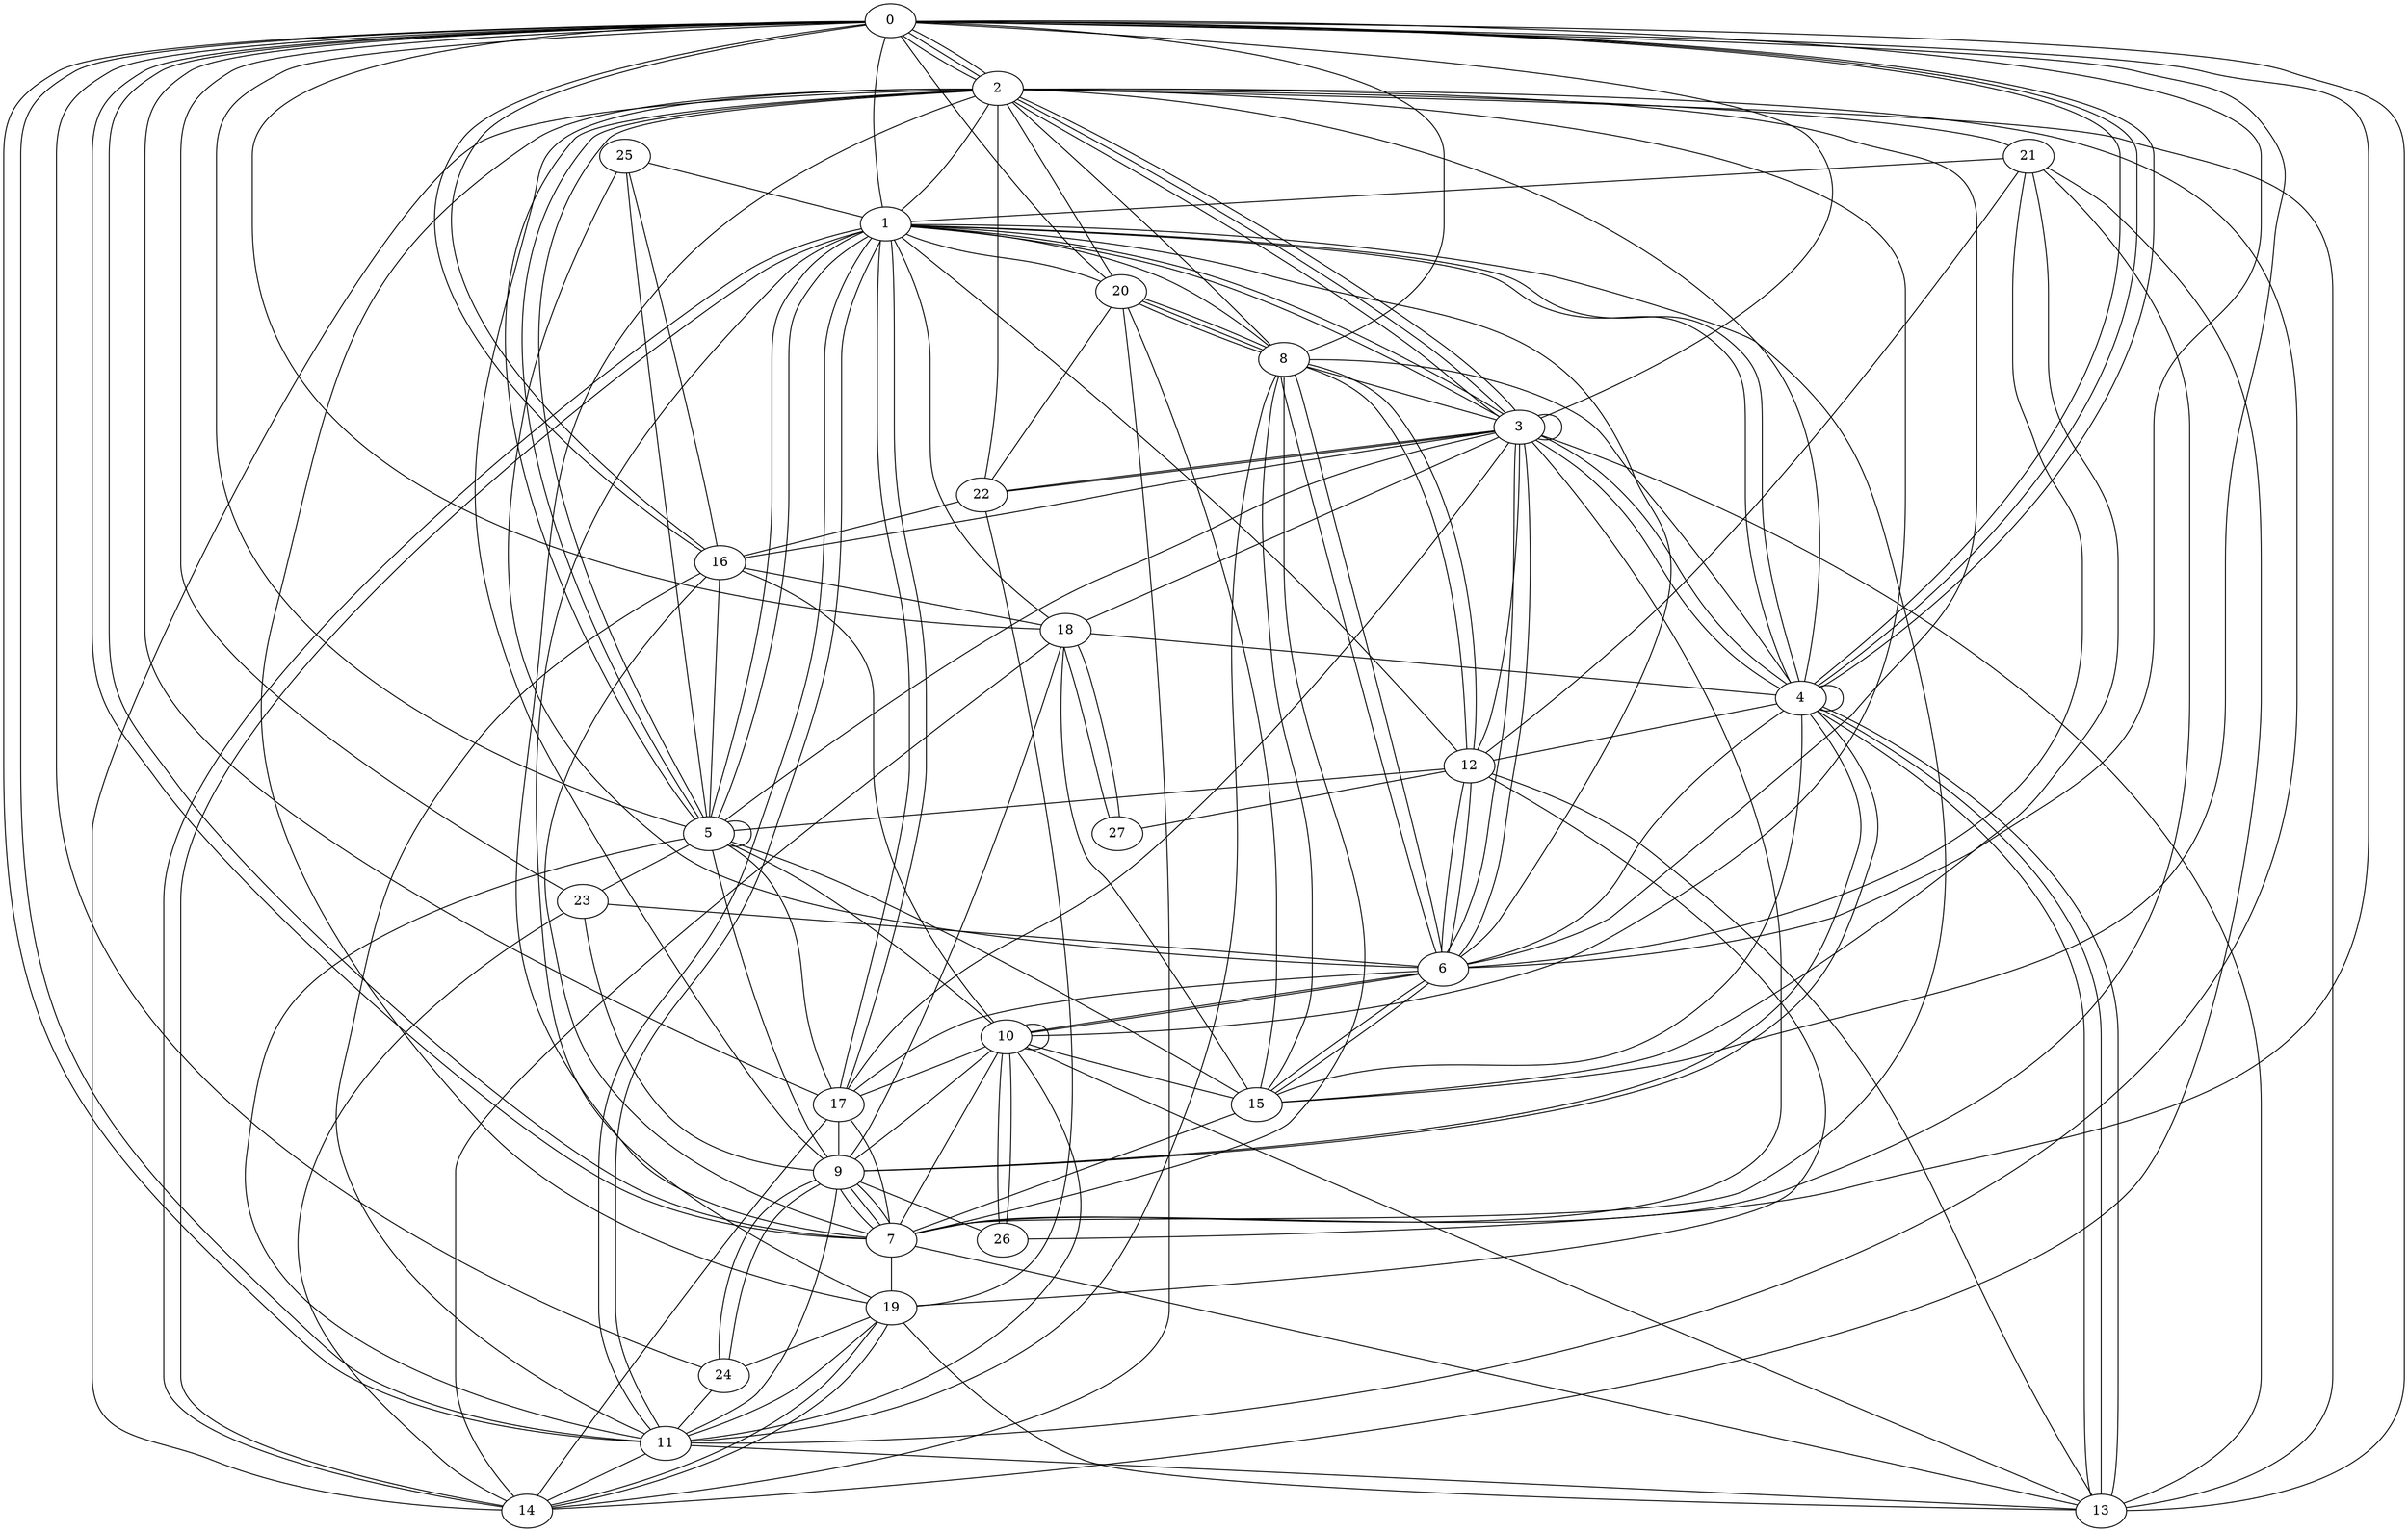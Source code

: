 graph G {
0;
1;
2;
3;
4;
5;
6;
7;
8;
9;
10;
11;
12;
13;
14;
15;
16;
17;
18;
19;
20;
21;
22;
23;
24;
25;
26;
27;
21--1 ;
12--3 ;
5--1 ;
5--10 ;
14--19 ;
16--0 ;
10--15 ;
13--4 ;
15--4 ;
22--2 ;
8--3 ;
8--15 ;
7--3 ;
5--23 ;
1--2 ;
6--1 ;
7--0 ;
9--4 ;
0--4 ;
5--17 ;
0--13 ;
10--7 ;
22--16 ;
11--1 ;
22--20 ;
8--20 ;
18--4 ;
3--3 ;
1--0 ;
0--8 ;
0--3 ;
0--2 ;
2--5 ;
11--13 ;
20--2 ;
15--20 ;
9--7 ;
16--10 ;
2--3 ;
6--10 ;
10--9 ;
2--19 ;
0--18 ;
2--5 ;
0--7 ;
3--2 ;
4--6 ;
10--11 ;
22--3 ;
4--8 ;
1--5 ;
19--24 ;
4--1 ;
6--12 ;
14--17 ;
11--9 ;
1--3 ;
8--12 ;
0--24 ;
2--14 ;
2--21 ;
9--26 ;
21--12 ;
7--9 ;
6--8 ;
15--6 ;
25--5 ;
10--13 ;
0--16 ;
1--20 ;
15--18 ;
23--6 ;
1--3 ;
11--19 ;
10--17 ;
13--19 ;
18--14 ;
8--20 ;
2--10 ;
11--14 ;
19--22 ;
2--8 ;
3--6 ;
5--5 ;
24--9 ;
7--19 ;
2--3 ;
1--18 ;
6--8 ;
9--23 ;
12--27 ;
14--20 ;
10--26 ;
5--3 ;
2--9 ;
2--0 ;
1--7 ;
7--16 ;
4--0 ;
19--14 ;
6--21 ;
0--5 ;
1--12 ;
9--7 ;
17--1 ;
24--9 ;
24--11 ;
15--21 ;
17--9 ;
12--8 ;
4--4 ;
25--1 ;
0--15 ;
6--17 ;
11--16 ;
3--16 ;
5--15 ;
14--21 ;
25--16 ;
20--0 ;
3--4 ;
4--3 ;
13--4 ;
3--22 ;
18--27 ;
7--2 ;
11--8 ;
0--2 ;
8--7 ;
6--10 ;
3--18 ;
14--1 ;
18--9 ;
18--27 ;
17--3 ;
19--1 ;
20--8 ;
1--14 ;
26--0 ;
13--4 ;
16--18 ;
0--17 ;
1--17 ;
1--4 ;
6--2 ;
0--11 ;
10--26 ;
4--12 ;
12--6 ;
17--7 ;
3--6 ;
10--10 ;
12--5 ;
11--0 ;
12--19 ;
25--6 ;
2--13 ;
6--15 ;
1--11 ;
5--2 ;
4--2 ;
13--12 ;
7--13 ;
5--11 ;
6--0 ;
4--9 ;
5--9 ;
15--7 ;
16--5 ;
13--3 ;
7--21 ;
1--8 ;
11--2 ;
14--23 ;
0--23 ;
4--0 ;
}
